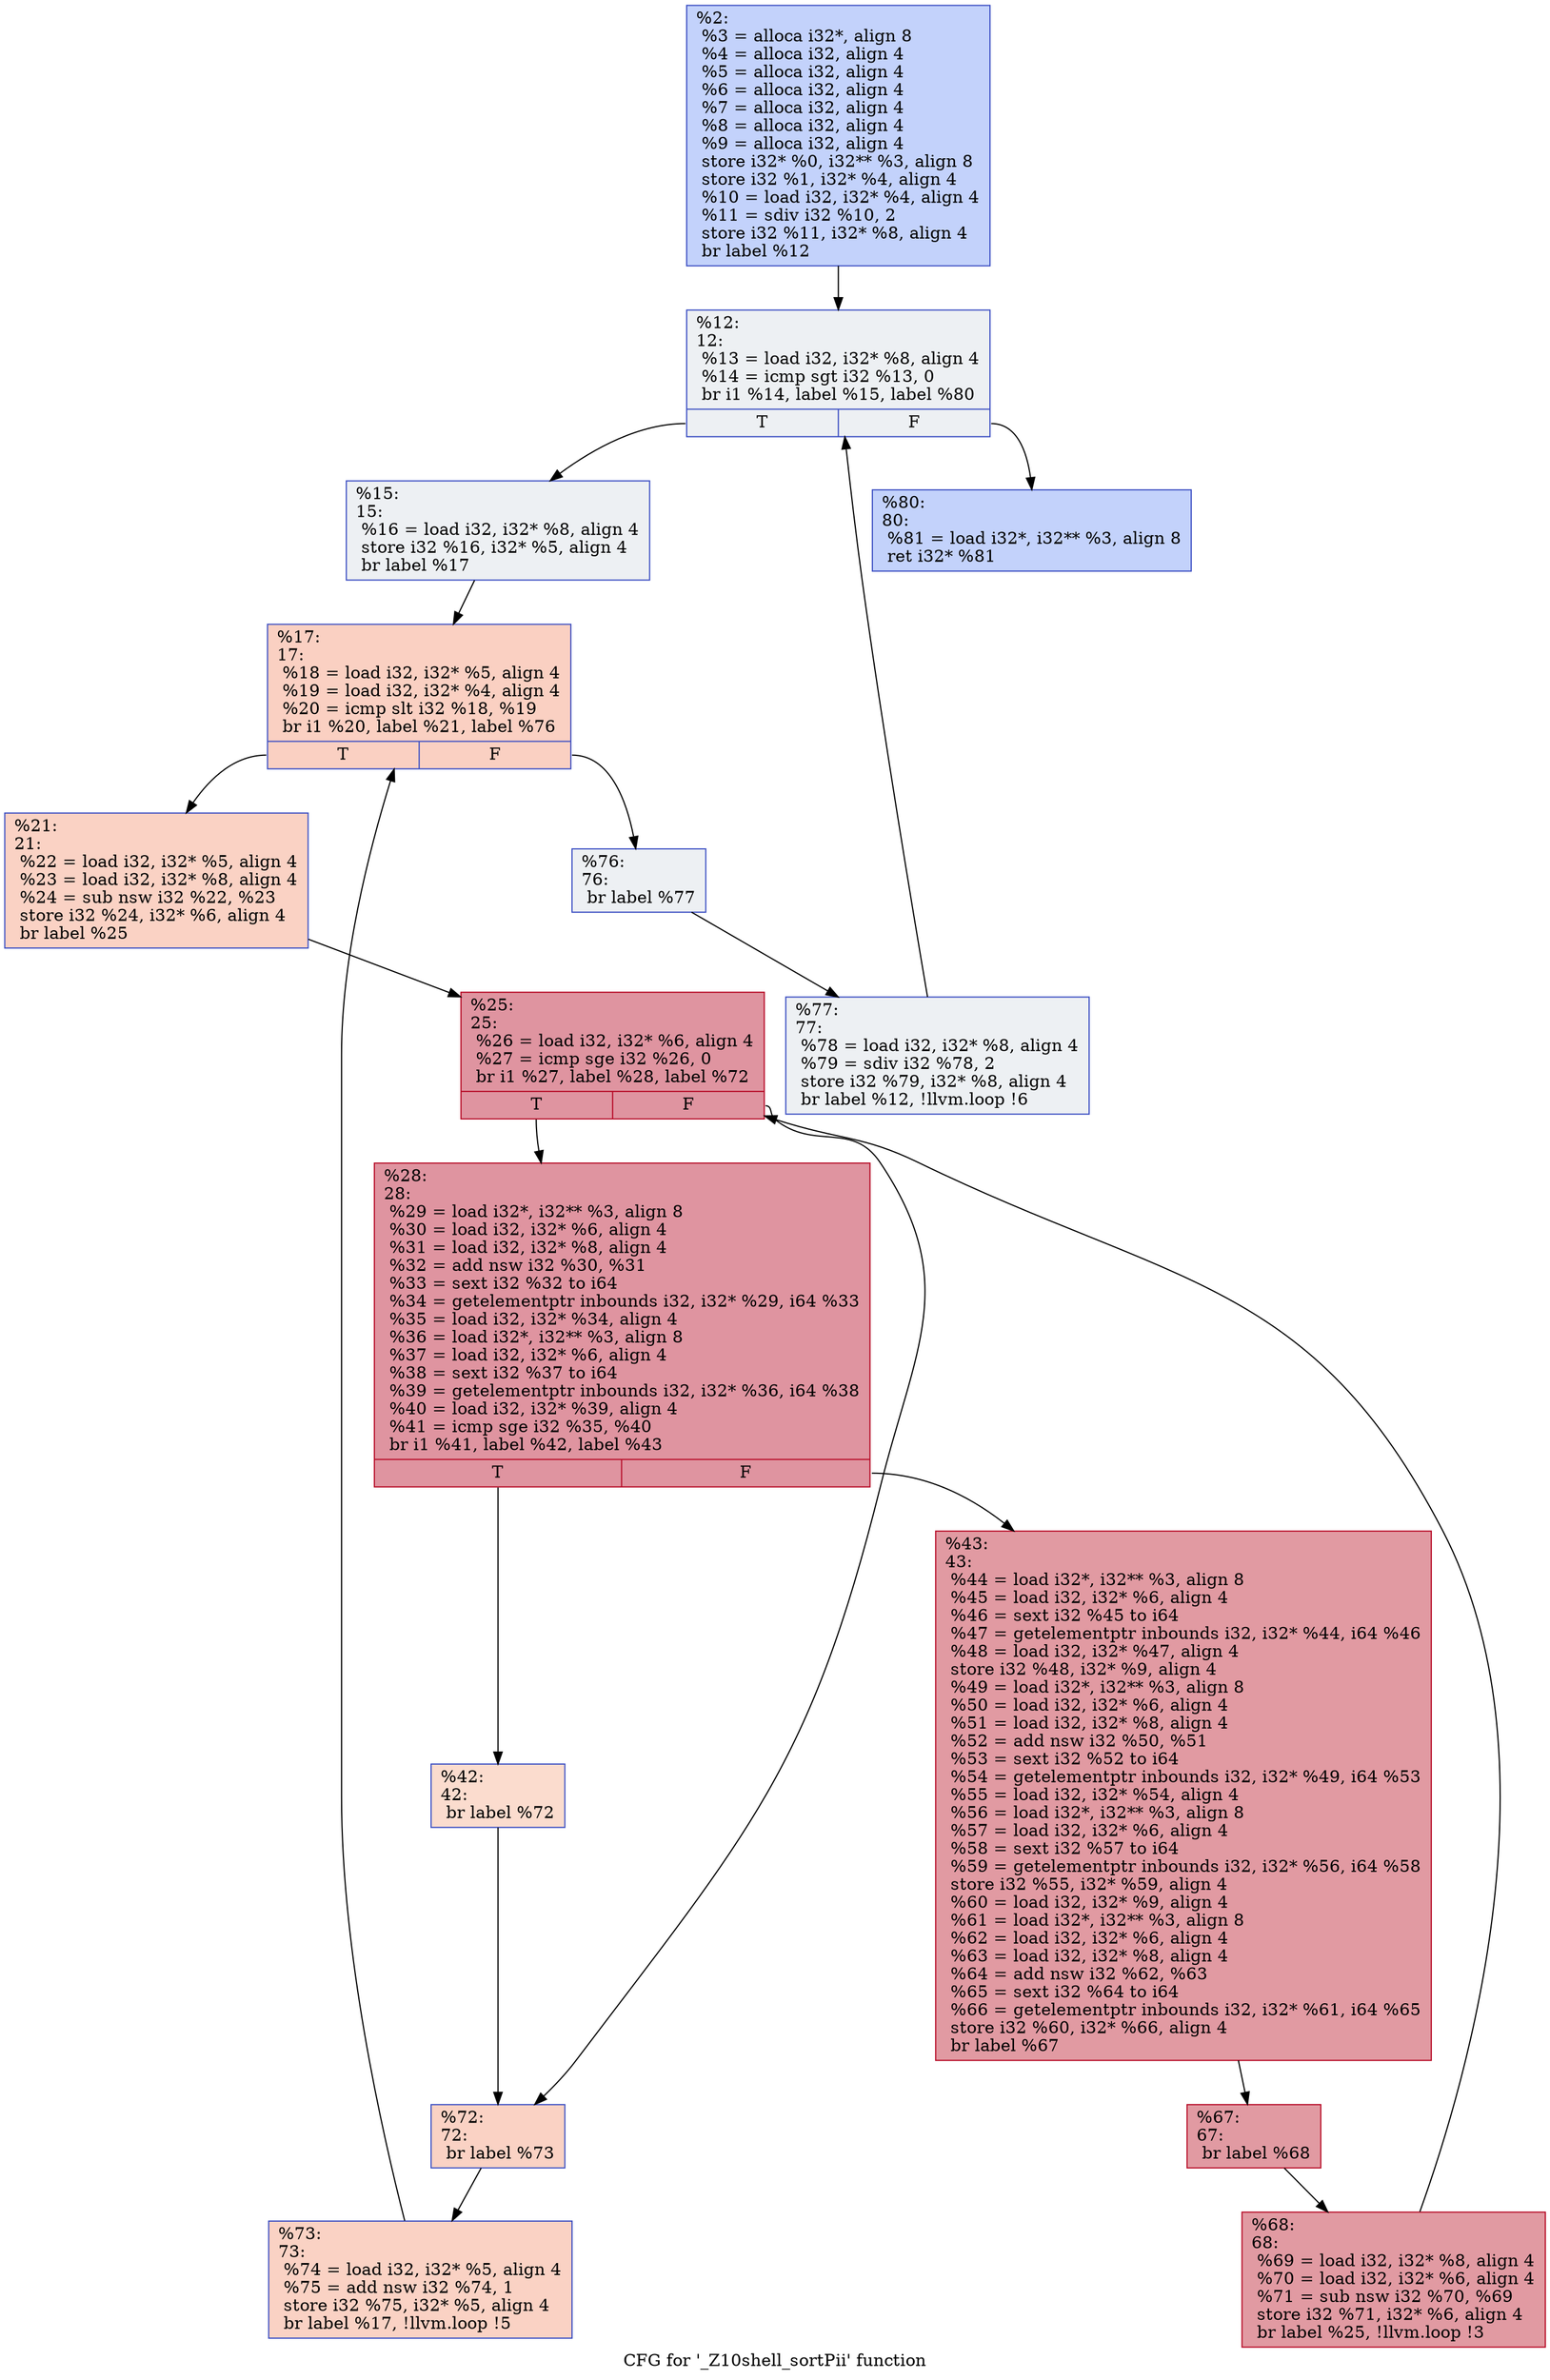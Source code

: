 digraph "CFG for '_Z10shell_sortPii' function" {
	label="CFG for '_Z10shell_sortPii' function";

	Node0x21b21351110 [shape=record,color="#3d50c3ff", style=filled, fillcolor="#779af770",label="{%2:\l  %3 = alloca i32*, align 8\l  %4 = alloca i32, align 4\l  %5 = alloca i32, align 4\l  %6 = alloca i32, align 4\l  %7 = alloca i32, align 4\l  %8 = alloca i32, align 4\l  %9 = alloca i32, align 4\l  store i32* %0, i32** %3, align 8\l  store i32 %1, i32* %4, align 4\l  %10 = load i32, i32* %4, align 4\l  %11 = sdiv i32 %10, 2\l  store i32 %11, i32* %8, align 4\l  br label %12\l}"];
	Node0x21b21351110 -> Node0x21b21350d50;
	Node0x21b21350d50 [shape=record,color="#3d50c3ff", style=filled, fillcolor="#d6dce470",label="{%12:\l12:                                               \l  %13 = load i32, i32* %8, align 4\l  %14 = icmp sgt i32 %13, 0\l  br i1 %14, label %15, label %80\l|{<s0>T|<s1>F}}"];
	Node0x21b21350d50:s0 -> Node0x21b213517f0;
	Node0x21b21350d50:s1 -> Node0x21b21351160;
	Node0x21b213517f0 [shape=record,color="#3d50c3ff", style=filled, fillcolor="#d6dce470",label="{%15:\l15:                                               \l  %16 = load i32, i32* %8, align 4\l  store i32 %16, i32* %5, align 4\l  br label %17\l}"];
	Node0x21b213517f0 -> Node0x21b213517a0;
	Node0x21b213517a0 [shape=record,color="#3d50c3ff", style=filled, fillcolor="#f3947570",label="{%17:\l17:                                               \l  %18 = load i32, i32* %5, align 4\l  %19 = load i32, i32* %4, align 4\l  %20 = icmp slt i32 %18, %19\l  br i1 %20, label %21, label %76\l|{<s0>T|<s1>F}}"];
	Node0x21b213517a0:s0 -> Node0x21b213519d0;
	Node0x21b213517a0:s1 -> Node0x21b213511b0;
	Node0x21b213519d0 [shape=record,color="#3d50c3ff", style=filled, fillcolor="#f4987a70",label="{%21:\l21:                                               \l  %22 = load i32, i32* %5, align 4\l  %23 = load i32, i32* %8, align 4\l  %24 = sub nsw i32 %22, %23\l  store i32 %24, i32* %6, align 4\l  br label %25\l}"];
	Node0x21b213519d0 -> Node0x21b21351a20;
	Node0x21b21351a20 [shape=record,color="#b70d28ff", style=filled, fillcolor="#b70d2870",label="{%25:\l25:                                               \l  %26 = load i32, i32* %6, align 4\l  %27 = icmp sge i32 %26, 0\l  br i1 %27, label %28, label %72\l|{<s0>T|<s1>F}}"];
	Node0x21b21351a20:s0 -> Node0x21b21350a30;
	Node0x21b21351a20:s1 -> Node0x21b213516b0;
	Node0x21b21350a30 [shape=record,color="#b70d28ff", style=filled, fillcolor="#b70d2870",label="{%28:\l28:                                               \l  %29 = load i32*, i32** %3, align 8\l  %30 = load i32, i32* %6, align 4\l  %31 = load i32, i32* %8, align 4\l  %32 = add nsw i32 %30, %31\l  %33 = sext i32 %32 to i64\l  %34 = getelementptr inbounds i32, i32* %29, i64 %33\l  %35 = load i32, i32* %34, align 4\l  %36 = load i32*, i32** %3, align 8\l  %37 = load i32, i32* %6, align 4\l  %38 = sext i32 %37 to i64\l  %39 = getelementptr inbounds i32, i32* %36, i64 %38\l  %40 = load i32, i32* %39, align 4\l  %41 = icmp sge i32 %35, %40\l  br i1 %41, label %42, label %43\l|{<s0>T|<s1>F}}"];
	Node0x21b21350a30:s0 -> Node0x21b21350f80;
	Node0x21b21350a30:s1 -> Node0x21b21351570;
	Node0x21b21350f80 [shape=record,color="#3d50c3ff", style=filled, fillcolor="#f7af9170",label="{%42:\l42:                                               \l  br label %72\l}"];
	Node0x21b21350f80 -> Node0x21b213516b0;
	Node0x21b21351570 [shape=record,color="#b70d28ff", style=filled, fillcolor="#bb1b2c70",label="{%43:\l43:                                               \l  %44 = load i32*, i32** %3, align 8\l  %45 = load i32, i32* %6, align 4\l  %46 = sext i32 %45 to i64\l  %47 = getelementptr inbounds i32, i32* %44, i64 %46\l  %48 = load i32, i32* %47, align 4\l  store i32 %48, i32* %9, align 4\l  %49 = load i32*, i32** %3, align 8\l  %50 = load i32, i32* %6, align 4\l  %51 = load i32, i32* %8, align 4\l  %52 = add nsw i32 %50, %51\l  %53 = sext i32 %52 to i64\l  %54 = getelementptr inbounds i32, i32* %49, i64 %53\l  %55 = load i32, i32* %54, align 4\l  %56 = load i32*, i32** %3, align 8\l  %57 = load i32, i32* %6, align 4\l  %58 = sext i32 %57 to i64\l  %59 = getelementptr inbounds i32, i32* %56, i64 %58\l  store i32 %55, i32* %59, align 4\l  %60 = load i32, i32* %9, align 4\l  %61 = load i32*, i32** %3, align 8\l  %62 = load i32, i32* %6, align 4\l  %63 = load i32, i32* %8, align 4\l  %64 = add nsw i32 %62, %63\l  %65 = sext i32 %64 to i64\l  %66 = getelementptr inbounds i32, i32* %61, i64 %65\l  store i32 %60, i32* %66, align 4\l  br label %67\l}"];
	Node0x21b21351570 -> Node0x21b21351700;
	Node0x21b21351700 [shape=record,color="#b70d28ff", style=filled, fillcolor="#bb1b2c70",label="{%67:\l67:                                               \l  br label %68\l}"];
	Node0x21b21351700 -> Node0x21b21351200;
	Node0x21b21351200 [shape=record,color="#b70d28ff", style=filled, fillcolor="#bb1b2c70",label="{%68:\l68:                                               \l  %69 = load i32, i32* %8, align 4\l  %70 = load i32, i32* %6, align 4\l  %71 = sub nsw i32 %70, %69\l  store i32 %71, i32* %6, align 4\l  br label %25, !llvm.loop !3\l}"];
	Node0x21b21351200 -> Node0x21b21351a20;
	Node0x21b213516b0 [shape=record,color="#3d50c3ff", style=filled, fillcolor="#f4987a70",label="{%72:\l72:                                               \l  br label %73\l}"];
	Node0x21b213516b0 -> Node0x21b21351840;
	Node0x21b21351840 [shape=record,color="#3d50c3ff", style=filled, fillcolor="#f4987a70",label="{%73:\l73:                                               \l  %74 = load i32, i32* %5, align 4\l  %75 = add nsw i32 %74, 1\l  store i32 %75, i32* %5, align 4\l  br label %17, !llvm.loop !5\l}"];
	Node0x21b21351840 -> Node0x21b213517a0;
	Node0x21b213511b0 [shape=record,color="#3d50c3ff", style=filled, fillcolor="#d6dce470",label="{%76:\l76:                                               \l  br label %77\l}"];
	Node0x21b213511b0 -> Node0x21b21350b70;
	Node0x21b21350b70 [shape=record,color="#3d50c3ff", style=filled, fillcolor="#d6dce470",label="{%77:\l77:                                               \l  %78 = load i32, i32* %8, align 4\l  %79 = sdiv i32 %78, 2\l  store i32 %79, i32* %8, align 4\l  br label %12, !llvm.loop !6\l}"];
	Node0x21b21350b70 -> Node0x21b21350d50;
	Node0x21b21351160 [shape=record,color="#3d50c3ff", style=filled, fillcolor="#779af770",label="{%80:\l80:                                               \l  %81 = load i32*, i32** %3, align 8\l  ret i32* %81\l}"];
}
